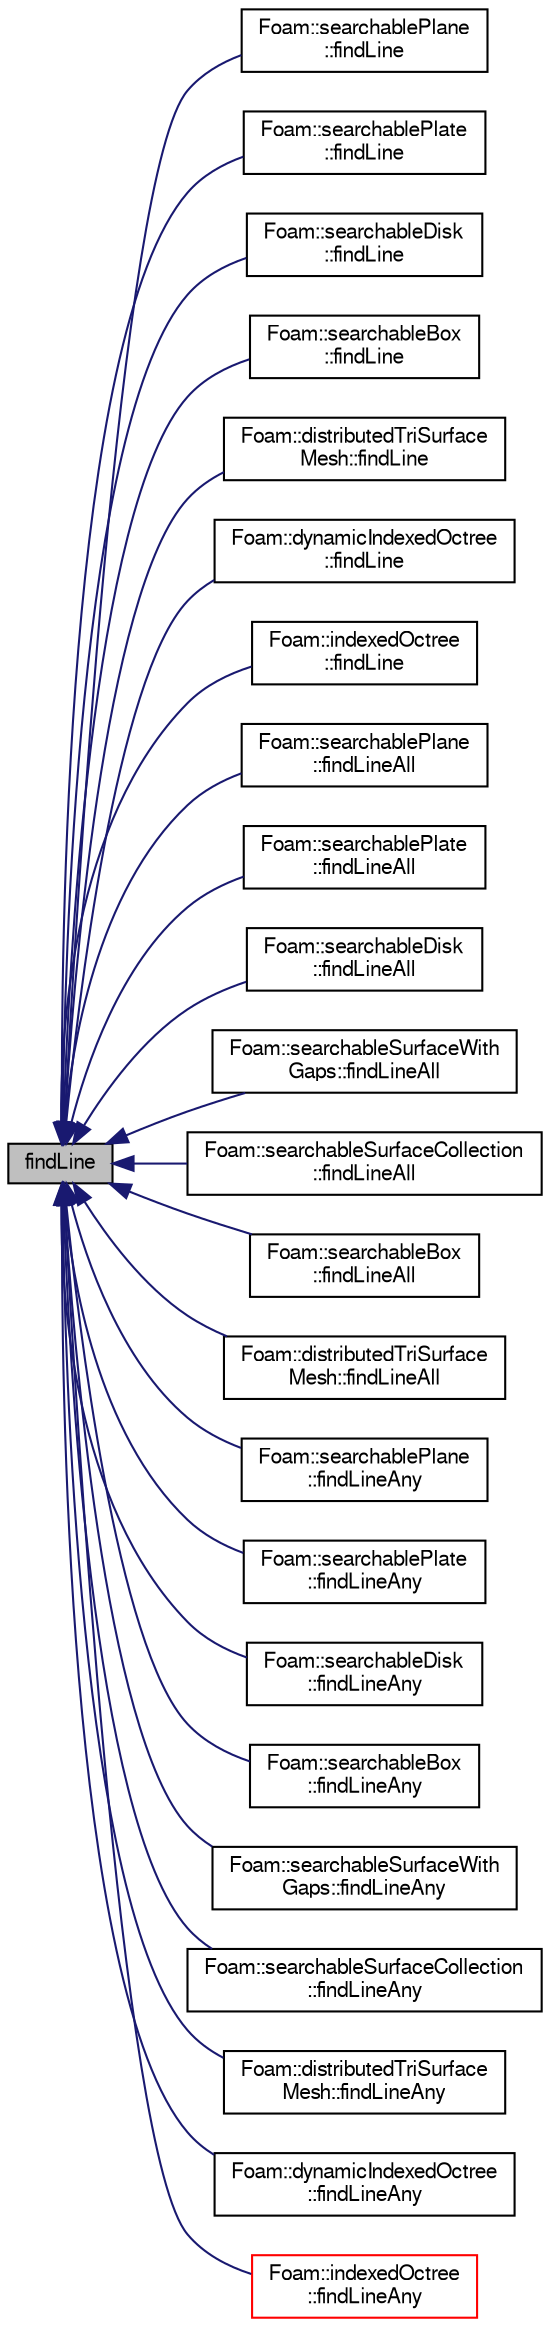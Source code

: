 digraph "findLine"
{
  bgcolor="transparent";
  edge [fontname="FreeSans",fontsize="10",labelfontname="FreeSans",labelfontsize="10"];
  node [fontname="FreeSans",fontsize="10",shape=record];
  rankdir="LR";
  Node1 [label="findLine",height=0.2,width=0.4,color="black", fillcolor="grey75", style="filled" fontcolor="black"];
  Node1 -> Node2 [dir="back",color="midnightblue",fontsize="10",style="solid",fontname="FreeSans"];
  Node2 [label="Foam::searchablePlane\l::findLine",height=0.2,width=0.4,color="black",URL="$a02192.html#a099df5ddaf17545f9b58aeaceead2dab",tooltip="Find first intersection on segment from start to end. "];
  Node1 -> Node3 [dir="back",color="midnightblue",fontsize="10",style="solid",fontname="FreeSans"];
  Node3 [label="Foam::searchablePlate\l::findLine",height=0.2,width=0.4,color="black",URL="$a02193.html#a099df5ddaf17545f9b58aeaceead2dab",tooltip="Find first intersection on segment from start to end. "];
  Node1 -> Node4 [dir="back",color="midnightblue",fontsize="10",style="solid",fontname="FreeSans"];
  Node4 [label="Foam::searchableDisk\l::findLine",height=0.2,width=0.4,color="black",URL="$a02191.html#a099df5ddaf17545f9b58aeaceead2dab",tooltip="Find first intersection on segment from start to end. "];
  Node1 -> Node5 [dir="back",color="midnightblue",fontsize="10",style="solid",fontname="FreeSans"];
  Node5 [label="Foam::searchableBox\l::findLine",height=0.2,width=0.4,color="black",URL="$a02188.html#a099df5ddaf17545f9b58aeaceead2dab",tooltip="Find first intersection on segment from start to end. "];
  Node1 -> Node6 [dir="back",color="midnightblue",fontsize="10",style="solid",fontname="FreeSans"];
  Node6 [label="Foam::distributedTriSurface\lMesh::findLine",height=0.2,width=0.4,color="black",URL="$a00537.html#a099df5ddaf17545f9b58aeaceead2dab",tooltip="Find first intersection on segment from start to end. "];
  Node1 -> Node7 [dir="back",color="midnightblue",fontsize="10",style="solid",fontname="FreeSans"];
  Node7 [label="Foam::dynamicIndexedOctree\l::findLine",height=0.2,width=0.4,color="black",URL="$a00578.html#a371bc4a697ccf31618fdc0877fbef2d1",tooltip="Find nearest intersection of line between start and end. "];
  Node1 -> Node8 [dir="back",color="midnightblue",fontsize="10",style="solid",fontname="FreeSans"];
  Node8 [label="Foam::indexedOctree\l::findLine",height=0.2,width=0.4,color="black",URL="$a01023.html#a978a0dc911232f73db03506cdfa115d8"];
  Node1 -> Node9 [dir="back",color="midnightblue",fontsize="10",style="solid",fontname="FreeSans"];
  Node9 [label="Foam::searchablePlane\l::findLineAll",height=0.2,width=0.4,color="black",URL="$a02192.html#a37e2ba98fcb9cf045c16104bf2083058",tooltip="Get all intersections in order from start to end. "];
  Node1 -> Node10 [dir="back",color="midnightblue",fontsize="10",style="solid",fontname="FreeSans"];
  Node10 [label="Foam::searchablePlate\l::findLineAll",height=0.2,width=0.4,color="black",URL="$a02193.html#a37e2ba98fcb9cf045c16104bf2083058",tooltip="Get all intersections in order from start to end. "];
  Node1 -> Node11 [dir="back",color="midnightblue",fontsize="10",style="solid",fontname="FreeSans"];
  Node11 [label="Foam::searchableDisk\l::findLineAll",height=0.2,width=0.4,color="black",URL="$a02191.html#a37e2ba98fcb9cf045c16104bf2083058",tooltip="Get all intersections in order from start to end. "];
  Node1 -> Node12 [dir="back",color="midnightblue",fontsize="10",style="solid",fontname="FreeSans"];
  Node12 [label="Foam::searchableSurfaceWith\lGaps::findLineAll",height=0.2,width=0.4,color="black",URL="$a02204.html#a37e2ba98fcb9cf045c16104bf2083058",tooltip="Get all intersections in order from start to end. "];
  Node1 -> Node13 [dir="back",color="midnightblue",fontsize="10",style="solid",fontname="FreeSans"];
  Node13 [label="Foam::searchableSurfaceCollection\l::findLineAll",height=0.2,width=0.4,color="black",URL="$a02197.html#a37e2ba98fcb9cf045c16104bf2083058",tooltip="Get all intersections in order from start to end. "];
  Node1 -> Node14 [dir="back",color="midnightblue",fontsize="10",style="solid",fontname="FreeSans"];
  Node14 [label="Foam::searchableBox\l::findLineAll",height=0.2,width=0.4,color="black",URL="$a02188.html#a37e2ba98fcb9cf045c16104bf2083058",tooltip="Get all intersections in order from start to end. "];
  Node1 -> Node15 [dir="back",color="midnightblue",fontsize="10",style="solid",fontname="FreeSans"];
  Node15 [label="Foam::distributedTriSurface\lMesh::findLineAll",height=0.2,width=0.4,color="black",URL="$a00537.html#a37e2ba98fcb9cf045c16104bf2083058",tooltip="Get all intersections in order from start to end. "];
  Node1 -> Node16 [dir="back",color="midnightblue",fontsize="10",style="solid",fontname="FreeSans"];
  Node16 [label="Foam::searchablePlane\l::findLineAny",height=0.2,width=0.4,color="black",URL="$a02192.html#ac65d782c6c6dd90c8a8f260986b64cf4",tooltip="Return any intersection on segment from start to end. "];
  Node1 -> Node17 [dir="back",color="midnightblue",fontsize="10",style="solid",fontname="FreeSans"];
  Node17 [label="Foam::searchablePlate\l::findLineAny",height=0.2,width=0.4,color="black",URL="$a02193.html#ac65d782c6c6dd90c8a8f260986b64cf4",tooltip="Return any intersection on segment from start to end. "];
  Node1 -> Node18 [dir="back",color="midnightblue",fontsize="10",style="solid",fontname="FreeSans"];
  Node18 [label="Foam::searchableDisk\l::findLineAny",height=0.2,width=0.4,color="black",URL="$a02191.html#ac65d782c6c6dd90c8a8f260986b64cf4",tooltip="Return any intersection on segment from start to end. "];
  Node1 -> Node19 [dir="back",color="midnightblue",fontsize="10",style="solid",fontname="FreeSans"];
  Node19 [label="Foam::searchableBox\l::findLineAny",height=0.2,width=0.4,color="black",URL="$a02188.html#ab99a8d98f6ec0cd03dcc1a431c0068bf",tooltip="Find any intersection of line between start and end. "];
  Node1 -> Node20 [dir="back",color="midnightblue",fontsize="10",style="solid",fontname="FreeSans"];
  Node20 [label="Foam::searchableSurfaceWith\lGaps::findLineAny",height=0.2,width=0.4,color="black",URL="$a02204.html#ac65d782c6c6dd90c8a8f260986b64cf4",tooltip="Return any intersection on segment from start to end. "];
  Node1 -> Node21 [dir="back",color="midnightblue",fontsize="10",style="solid",fontname="FreeSans"];
  Node21 [label="Foam::searchableSurfaceCollection\l::findLineAny",height=0.2,width=0.4,color="black",URL="$a02197.html#ac65d782c6c6dd90c8a8f260986b64cf4",tooltip="Return any intersection on segment from start to end. "];
  Node1 -> Node22 [dir="back",color="midnightblue",fontsize="10",style="solid",fontname="FreeSans"];
  Node22 [label="Foam::distributedTriSurface\lMesh::findLineAny",height=0.2,width=0.4,color="black",URL="$a00537.html#ac65d782c6c6dd90c8a8f260986b64cf4",tooltip="Return any intersection on segment from start to end. "];
  Node1 -> Node23 [dir="back",color="midnightblue",fontsize="10",style="solid",fontname="FreeSans"];
  Node23 [label="Foam::dynamicIndexedOctree\l::findLineAny",height=0.2,width=0.4,color="black",URL="$a00578.html#ab99a8d98f6ec0cd03dcc1a431c0068bf",tooltip="Find any intersection of line between start and end. "];
  Node1 -> Node24 [dir="back",color="midnightblue",fontsize="10",style="solid",fontname="FreeSans"];
  Node24 [label="Foam::indexedOctree\l::findLineAny",height=0.2,width=0.4,color="red",URL="$a01023.html#ab99a8d98f6ec0cd03dcc1a431c0068bf",tooltip="Find any intersection of line between start and end. "];
}
